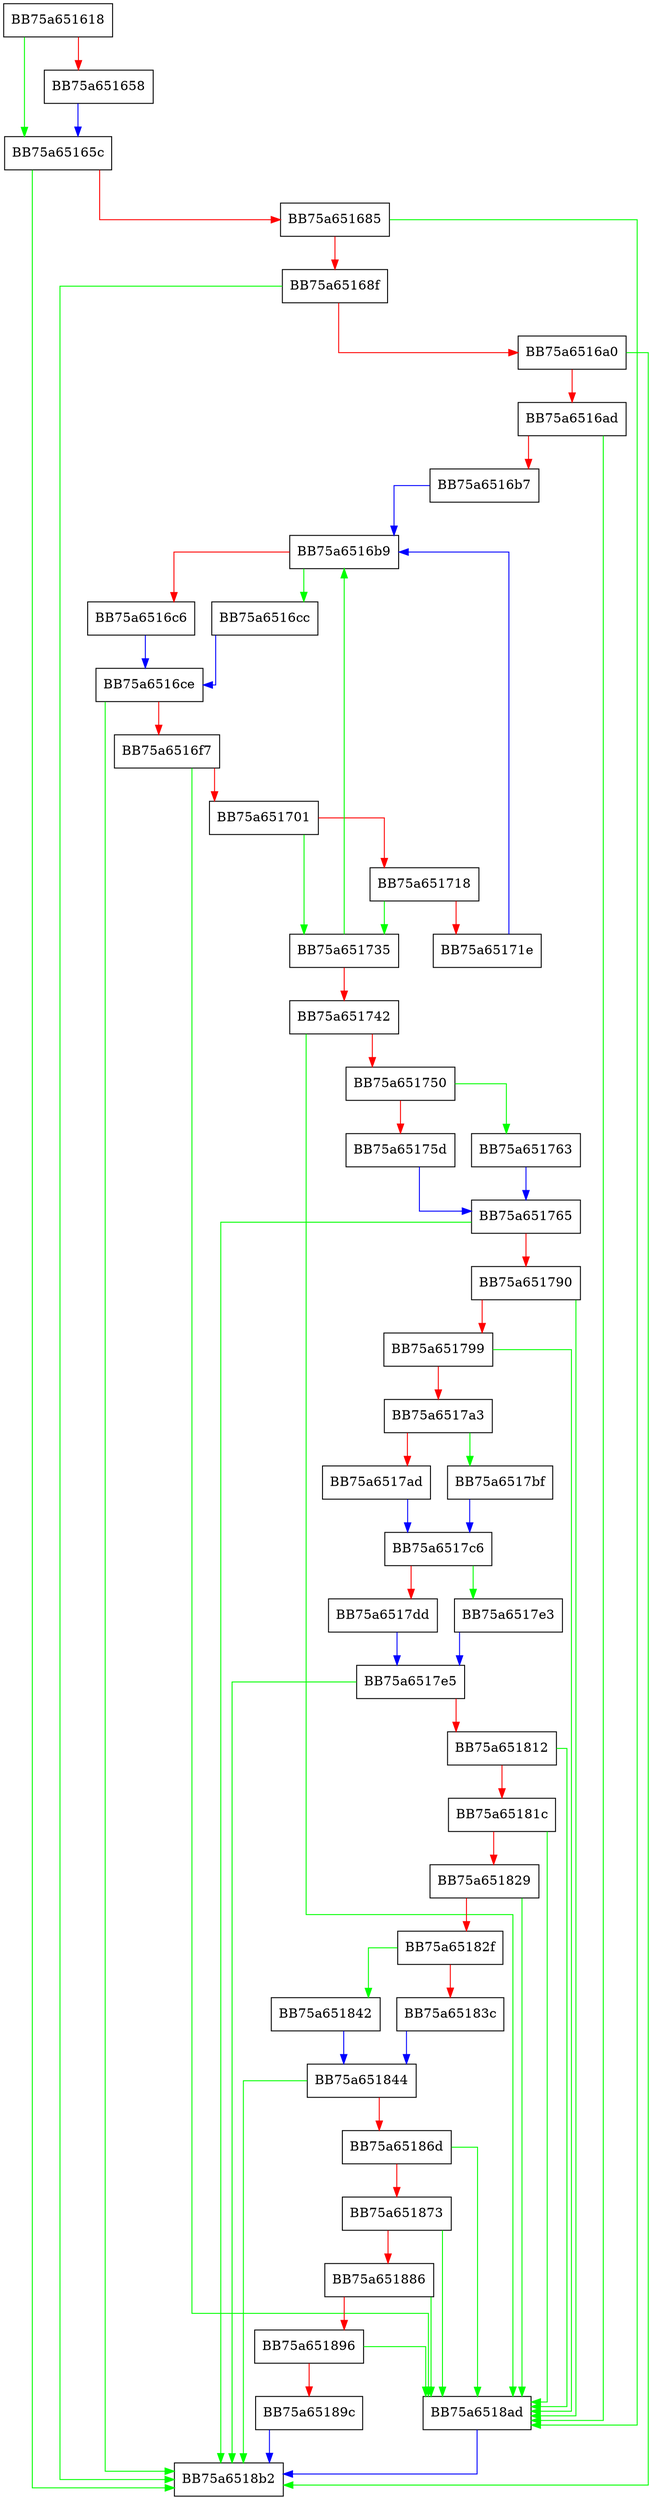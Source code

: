 digraph decode_itss5 {
  node [shape="box"];
  graph [splines=ortho];
  BB75a651618 -> BB75a65165c [color="green"];
  BB75a651618 -> BB75a651658 [color="red"];
  BB75a651658 -> BB75a65165c [color="blue"];
  BB75a65165c -> BB75a6518b2 [color="green"];
  BB75a65165c -> BB75a651685 [color="red"];
  BB75a651685 -> BB75a6518ad [color="green"];
  BB75a651685 -> BB75a65168f [color="red"];
  BB75a65168f -> BB75a6518b2 [color="green"];
  BB75a65168f -> BB75a6516a0 [color="red"];
  BB75a6516a0 -> BB75a6518b2 [color="green"];
  BB75a6516a0 -> BB75a6516ad [color="red"];
  BB75a6516ad -> BB75a6518ad [color="green"];
  BB75a6516ad -> BB75a6516b7 [color="red"];
  BB75a6516b7 -> BB75a6516b9 [color="blue"];
  BB75a6516b9 -> BB75a6516cc [color="green"];
  BB75a6516b9 -> BB75a6516c6 [color="red"];
  BB75a6516c6 -> BB75a6516ce [color="blue"];
  BB75a6516cc -> BB75a6516ce [color="blue"];
  BB75a6516ce -> BB75a6518b2 [color="green"];
  BB75a6516ce -> BB75a6516f7 [color="red"];
  BB75a6516f7 -> BB75a6518ad [color="green"];
  BB75a6516f7 -> BB75a651701 [color="red"];
  BB75a651701 -> BB75a651735 [color="green"];
  BB75a651701 -> BB75a651718 [color="red"];
  BB75a651718 -> BB75a651735 [color="green"];
  BB75a651718 -> BB75a65171e [color="red"];
  BB75a65171e -> BB75a6516b9 [color="blue"];
  BB75a651735 -> BB75a6516b9 [color="green"];
  BB75a651735 -> BB75a651742 [color="red"];
  BB75a651742 -> BB75a6518ad [color="green"];
  BB75a651742 -> BB75a651750 [color="red"];
  BB75a651750 -> BB75a651763 [color="green"];
  BB75a651750 -> BB75a65175d [color="red"];
  BB75a65175d -> BB75a651765 [color="blue"];
  BB75a651763 -> BB75a651765 [color="blue"];
  BB75a651765 -> BB75a6518b2 [color="green"];
  BB75a651765 -> BB75a651790 [color="red"];
  BB75a651790 -> BB75a6518ad [color="green"];
  BB75a651790 -> BB75a651799 [color="red"];
  BB75a651799 -> BB75a6518ad [color="green"];
  BB75a651799 -> BB75a6517a3 [color="red"];
  BB75a6517a3 -> BB75a6517bf [color="green"];
  BB75a6517a3 -> BB75a6517ad [color="red"];
  BB75a6517ad -> BB75a6517c6 [color="blue"];
  BB75a6517bf -> BB75a6517c6 [color="blue"];
  BB75a6517c6 -> BB75a6517e3 [color="green"];
  BB75a6517c6 -> BB75a6517dd [color="red"];
  BB75a6517dd -> BB75a6517e5 [color="blue"];
  BB75a6517e3 -> BB75a6517e5 [color="blue"];
  BB75a6517e5 -> BB75a6518b2 [color="green"];
  BB75a6517e5 -> BB75a651812 [color="red"];
  BB75a651812 -> BB75a6518ad [color="green"];
  BB75a651812 -> BB75a65181c [color="red"];
  BB75a65181c -> BB75a6518ad [color="green"];
  BB75a65181c -> BB75a651829 [color="red"];
  BB75a651829 -> BB75a6518ad [color="green"];
  BB75a651829 -> BB75a65182f [color="red"];
  BB75a65182f -> BB75a651842 [color="green"];
  BB75a65182f -> BB75a65183c [color="red"];
  BB75a65183c -> BB75a651844 [color="blue"];
  BB75a651842 -> BB75a651844 [color="blue"];
  BB75a651844 -> BB75a6518b2 [color="green"];
  BB75a651844 -> BB75a65186d [color="red"];
  BB75a65186d -> BB75a6518ad [color="green"];
  BB75a65186d -> BB75a651873 [color="red"];
  BB75a651873 -> BB75a6518ad [color="green"];
  BB75a651873 -> BB75a651886 [color="red"];
  BB75a651886 -> BB75a6518ad [color="green"];
  BB75a651886 -> BB75a651896 [color="red"];
  BB75a651896 -> BB75a6518ad [color="green"];
  BB75a651896 -> BB75a65189c [color="red"];
  BB75a65189c -> BB75a6518b2 [color="blue"];
  BB75a6518ad -> BB75a6518b2 [color="blue"];
}